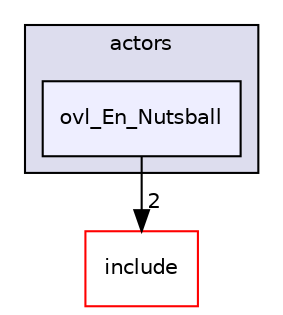 digraph "src/overlays/actors/ovl_En_Nutsball" {
  compound=true
  node [ fontsize="10", fontname="Helvetica"];
  edge [ labelfontsize="10", labelfontname="Helvetica"];
  subgraph clusterdir_e93473484be31ce7bcb356bd643a22f8 {
    graph [ bgcolor="#ddddee", pencolor="black", label="actors" fontname="Helvetica", fontsize="10", URL="dir_e93473484be31ce7bcb356bd643a22f8.html"]
  dir_5d239f6a521c488c27a388af88ffd19b [shape=box, label="ovl_En_Nutsball", style="filled", fillcolor="#eeeeff", pencolor="black", URL="dir_5d239f6a521c488c27a388af88ffd19b.html"];
  }
  dir_d44c64559bbebec7f509842c48db8b23 [shape=box label="include" fillcolor="white" style="filled" color="red" URL="dir_d44c64559bbebec7f509842c48db8b23.html"];
  dir_5d239f6a521c488c27a388af88ffd19b->dir_d44c64559bbebec7f509842c48db8b23 [headlabel="2", labeldistance=1.5 headhref="dir_000314_000000.html"];
}
